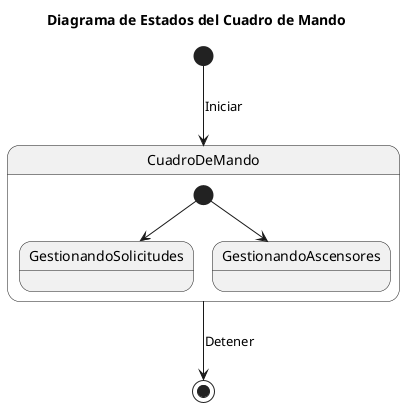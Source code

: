 @startuml Diagrama_de_Estados

title Diagrama de Estados del Cuadro de Mando

skinparam {
    NoteBackgroundColor #whiteSmoke
}

hide empty members

[*] --> CuadroDeMando : Iniciar
CuadroDeMando --> [*] : Detener

state CuadroDeMando {

    [*] --> GestionandoSolicitudes
    [*] --> GestionandoAscensores

}

@enduml
```
